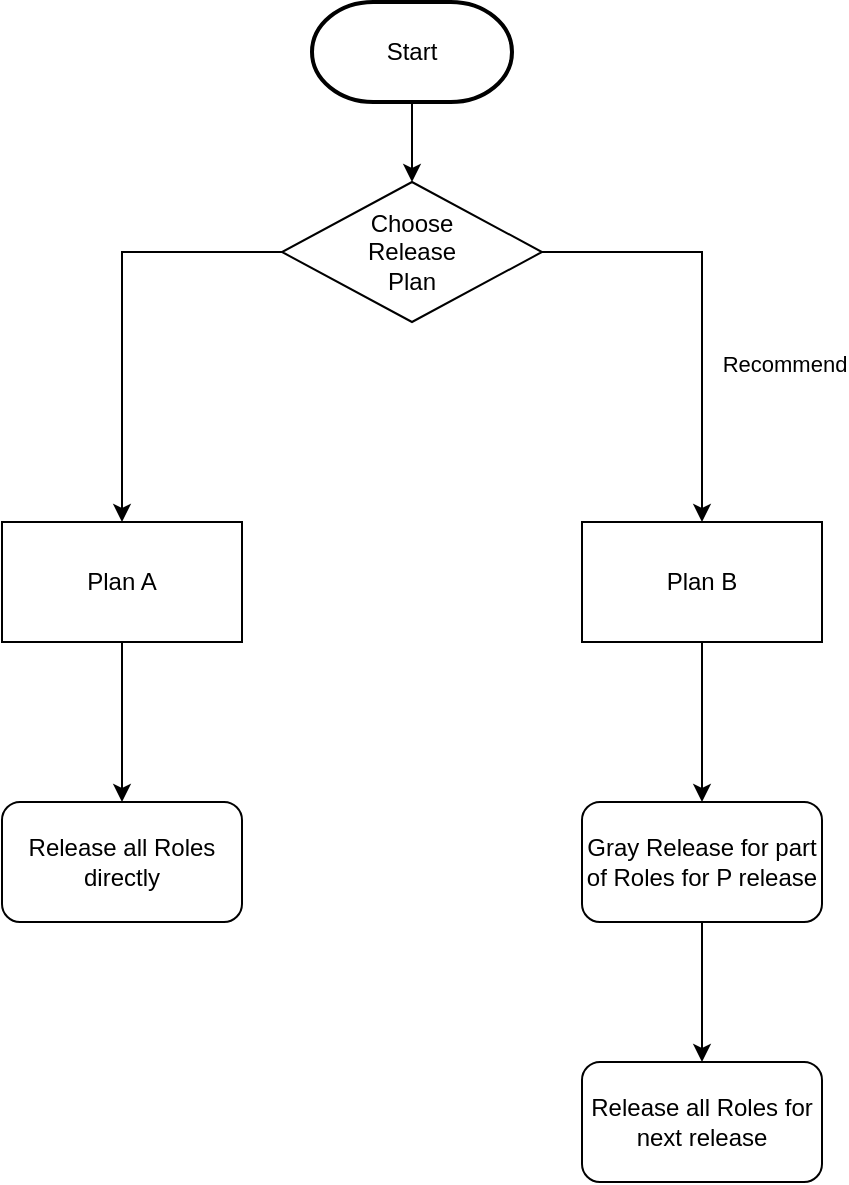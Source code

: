 <mxfile version="21.6.8" type="github">
  <diagram name="Page-1" id="BoGZaKieZwsnOobpRuEj">
    <mxGraphModel dx="1508" dy="829" grid="1" gridSize="10" guides="1" tooltips="1" connect="1" arrows="1" fold="1" page="1" pageScale="1" pageWidth="827" pageHeight="1169" math="0" shadow="0">
      <root>
        <mxCell id="0" />
        <mxCell id="1" parent="0" />
        <mxCell id="ePDsQ7q0N0QleN-UyTnt-2" value="Release all Roles directly" style="rounded=1;whiteSpace=wrap;html=1;" vertex="1" parent="1">
          <mxGeometry x="209" y="500" width="120" height="60" as="geometry" />
        </mxCell>
        <mxCell id="ePDsQ7q0N0QleN-UyTnt-3" value="Gray Release for part of Roles for P release" style="rounded=1;whiteSpace=wrap;html=1;" vertex="1" parent="1">
          <mxGeometry x="499" y="500" width="120" height="60" as="geometry" />
        </mxCell>
        <mxCell id="ePDsQ7q0N0QleN-UyTnt-5" value="" style="endArrow=classic;html=1;rounded=0;exitX=0.5;exitY=1;exitDx=0;exitDy=0;entryX=0.5;entryY=0;entryDx=0;entryDy=0;" edge="1" parent="1" source="ePDsQ7q0N0QleN-UyTnt-3" target="ePDsQ7q0N0QleN-UyTnt-6">
          <mxGeometry width="50" height="50" relative="1" as="geometry">
            <mxPoint x="429" y="540" as="sourcePoint" />
            <mxPoint x="289" y="610" as="targetPoint" />
          </mxGeometry>
        </mxCell>
        <mxCell id="ePDsQ7q0N0QleN-UyTnt-6" value="Release all Roles for next release" style="rounded=1;whiteSpace=wrap;html=1;" vertex="1" parent="1">
          <mxGeometry x="499" y="630" width="120" height="60" as="geometry" />
        </mxCell>
        <mxCell id="ePDsQ7q0N0QleN-UyTnt-15" style="edgeStyle=orthogonalEdgeStyle;rounded=0;orthogonalLoop=1;jettySize=auto;html=1;entryX=0.5;entryY=0;entryDx=0;entryDy=0;" edge="1" parent="1" source="ePDsQ7q0N0QleN-UyTnt-7" target="ePDsQ7q0N0QleN-UyTnt-3">
          <mxGeometry relative="1" as="geometry" />
        </mxCell>
        <mxCell id="ePDsQ7q0N0QleN-UyTnt-7" value="Plan B" style="rounded=0;whiteSpace=wrap;html=1;" vertex="1" parent="1">
          <mxGeometry x="499" y="360" width="120" height="60" as="geometry" />
        </mxCell>
        <mxCell id="ePDsQ7q0N0QleN-UyTnt-14" style="edgeStyle=orthogonalEdgeStyle;rounded=0;orthogonalLoop=1;jettySize=auto;html=1;exitX=0.5;exitY=1;exitDx=0;exitDy=0;entryX=0.5;entryY=0;entryDx=0;entryDy=0;" edge="1" parent="1" source="ePDsQ7q0N0QleN-UyTnt-8" target="ePDsQ7q0N0QleN-UyTnt-2">
          <mxGeometry relative="1" as="geometry" />
        </mxCell>
        <mxCell id="ePDsQ7q0N0QleN-UyTnt-8" value="Plan A" style="rounded=0;whiteSpace=wrap;html=1;" vertex="1" parent="1">
          <mxGeometry x="209" y="360" width="120" height="60" as="geometry" />
        </mxCell>
        <mxCell id="ePDsQ7q0N0QleN-UyTnt-11" value="" style="edgeStyle=orthogonalEdgeStyle;rounded=0;orthogonalLoop=1;jettySize=auto;html=1;entryX=0.5;entryY=0;entryDx=0;entryDy=0;" edge="1" parent="1" source="ePDsQ7q0N0QleN-UyTnt-9" target="ePDsQ7q0N0QleN-UyTnt-7">
          <mxGeometry relative="1" as="geometry" />
        </mxCell>
        <mxCell id="ePDsQ7q0N0QleN-UyTnt-12" value="Recommend" style="edgeLabel;html=1;align=center;verticalAlign=middle;resizable=0;points=[];" vertex="1" connectable="0" parent="ePDsQ7q0N0QleN-UyTnt-11">
          <mxGeometry x="-0.244" y="-1" relative="1" as="geometry">
            <mxPoint x="42" y="54" as="offset" />
          </mxGeometry>
        </mxCell>
        <mxCell id="ePDsQ7q0N0QleN-UyTnt-13" style="edgeStyle=orthogonalEdgeStyle;rounded=0;orthogonalLoop=1;jettySize=auto;html=1;exitX=0;exitY=0.5;exitDx=0;exitDy=0;entryX=0.5;entryY=0;entryDx=0;entryDy=0;" edge="1" parent="1" source="ePDsQ7q0N0QleN-UyTnt-9" target="ePDsQ7q0N0QleN-UyTnt-8">
          <mxGeometry relative="1" as="geometry" />
        </mxCell>
        <mxCell id="ePDsQ7q0N0QleN-UyTnt-9" value="Choose &lt;br&gt;Release&lt;br&gt;Plan" style="rhombus;whiteSpace=wrap;html=1;" vertex="1" parent="1">
          <mxGeometry x="349" y="190" width="130" height="70" as="geometry" />
        </mxCell>
        <mxCell id="ePDsQ7q0N0QleN-UyTnt-17" style="edgeStyle=orthogonalEdgeStyle;rounded=0;orthogonalLoop=1;jettySize=auto;html=1;exitX=0.5;exitY=1;exitDx=0;exitDy=0;exitPerimeter=0;entryX=0.5;entryY=0;entryDx=0;entryDy=0;" edge="1" parent="1" source="ePDsQ7q0N0QleN-UyTnt-16" target="ePDsQ7q0N0QleN-UyTnt-9">
          <mxGeometry relative="1" as="geometry" />
        </mxCell>
        <mxCell id="ePDsQ7q0N0QleN-UyTnt-16" value="Start" style="strokeWidth=2;html=1;shape=mxgraph.flowchart.terminator;whiteSpace=wrap;" vertex="1" parent="1">
          <mxGeometry x="364" y="100" width="100" height="50" as="geometry" />
        </mxCell>
      </root>
    </mxGraphModel>
  </diagram>
</mxfile>
